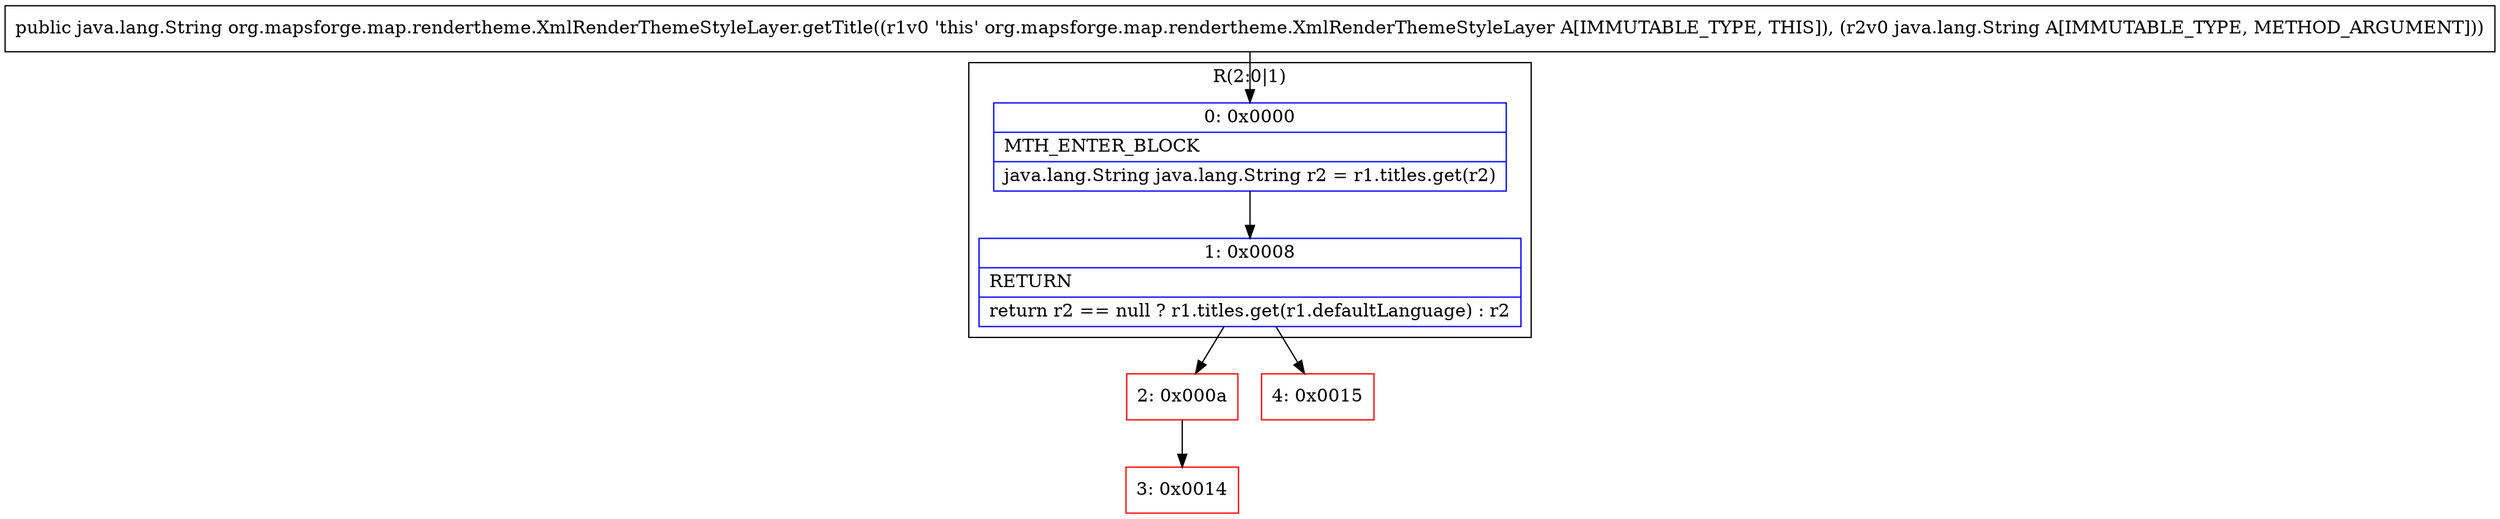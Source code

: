 digraph "CFG fororg.mapsforge.map.rendertheme.XmlRenderThemeStyleLayer.getTitle(Ljava\/lang\/String;)Ljava\/lang\/String;" {
subgraph cluster_Region_1390262983 {
label = "R(2:0|1)";
node [shape=record,color=blue];
Node_0 [shape=record,label="{0\:\ 0x0000|MTH_ENTER_BLOCK\l|java.lang.String java.lang.String r2 = r1.titles.get(r2)\l}"];
Node_1 [shape=record,label="{1\:\ 0x0008|RETURN\l|return r2 == null ? r1.titles.get(r1.defaultLanguage) : r2\l}"];
}
Node_2 [shape=record,color=red,label="{2\:\ 0x000a}"];
Node_3 [shape=record,color=red,label="{3\:\ 0x0014}"];
Node_4 [shape=record,color=red,label="{4\:\ 0x0015}"];
MethodNode[shape=record,label="{public java.lang.String org.mapsforge.map.rendertheme.XmlRenderThemeStyleLayer.getTitle((r1v0 'this' org.mapsforge.map.rendertheme.XmlRenderThemeStyleLayer A[IMMUTABLE_TYPE, THIS]), (r2v0 java.lang.String A[IMMUTABLE_TYPE, METHOD_ARGUMENT])) }"];
MethodNode -> Node_0;
Node_0 -> Node_1;
Node_1 -> Node_2;
Node_1 -> Node_4;
Node_2 -> Node_3;
}

